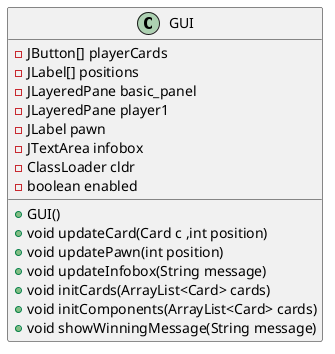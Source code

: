 @startuml
class GUI {
    - JButton[] playerCards
    - JLabel[] positions
    - JLayeredPane basic_panel
    - JLayeredPane player1
    - JLabel pawn
    - JTextArea infobox
    - ClassLoader cldr
    - boolean enabled

    + GUI()
    + void updateCard(Card c ,int position)
    + void updatePawn(int position)
    + void updateInfobox(String message)
    + void initCards(ArrayList<Card> cards)
    + void initComponents(ArrayList<Card> cards)
    + void showWinningMessage(String message)
}
@enduml